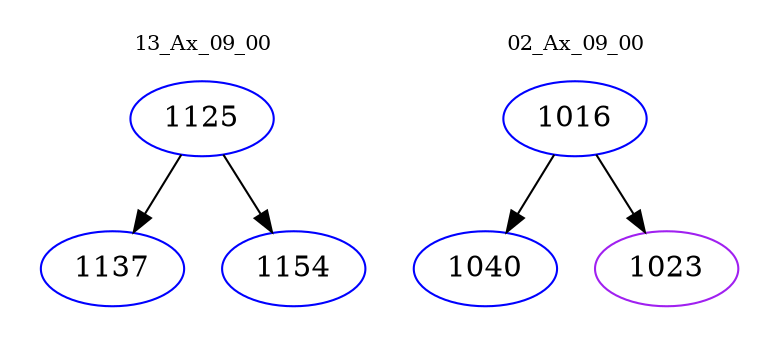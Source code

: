 digraph{
subgraph cluster_0 {
color = white
label = "13_Ax_09_00";
fontsize=10;
T0_1125 [label="1125", color="blue"]
T0_1125 -> T0_1137 [color="black"]
T0_1137 [label="1137", color="blue"]
T0_1125 -> T0_1154 [color="black"]
T0_1154 [label="1154", color="blue"]
}
subgraph cluster_1 {
color = white
label = "02_Ax_09_00";
fontsize=10;
T1_1016 [label="1016", color="blue"]
T1_1016 -> T1_1040 [color="black"]
T1_1040 [label="1040", color="blue"]
T1_1016 -> T1_1023 [color="black"]
T1_1023 [label="1023", color="purple"]
}
}
